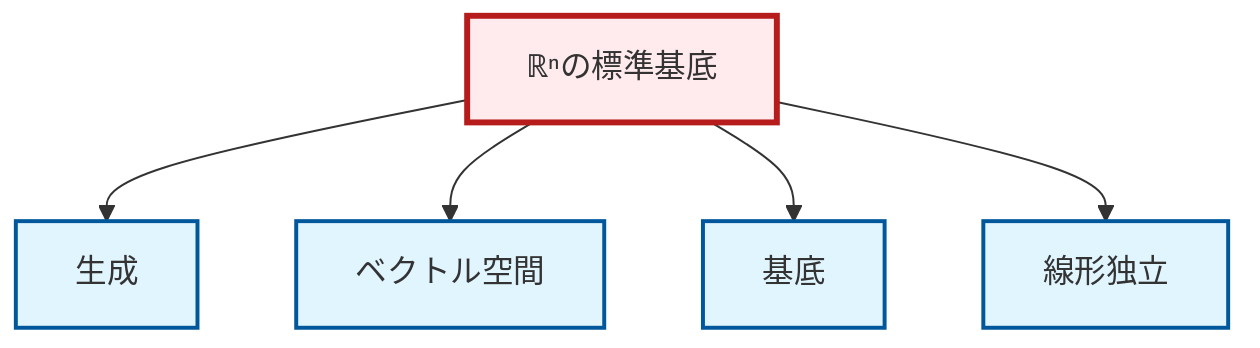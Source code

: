 graph TD
    classDef definition fill:#e1f5fe,stroke:#01579b,stroke-width:2px
    classDef theorem fill:#f3e5f5,stroke:#4a148c,stroke-width:2px
    classDef axiom fill:#fff3e0,stroke:#e65100,stroke-width:2px
    classDef example fill:#e8f5e9,stroke:#1b5e20,stroke-width:2px
    classDef current fill:#ffebee,stroke:#b71c1c,stroke-width:3px
    def-span["生成"]:::definition
    def-vector-space["ベクトル空間"]:::definition
    def-linear-independence["線形独立"]:::definition
    def-basis["基底"]:::definition
    ex-standard-basis-rn["ℝⁿの標準基底"]:::example
    ex-standard-basis-rn --> def-span
    ex-standard-basis-rn --> def-vector-space
    ex-standard-basis-rn --> def-basis
    ex-standard-basis-rn --> def-linear-independence
    class ex-standard-basis-rn current